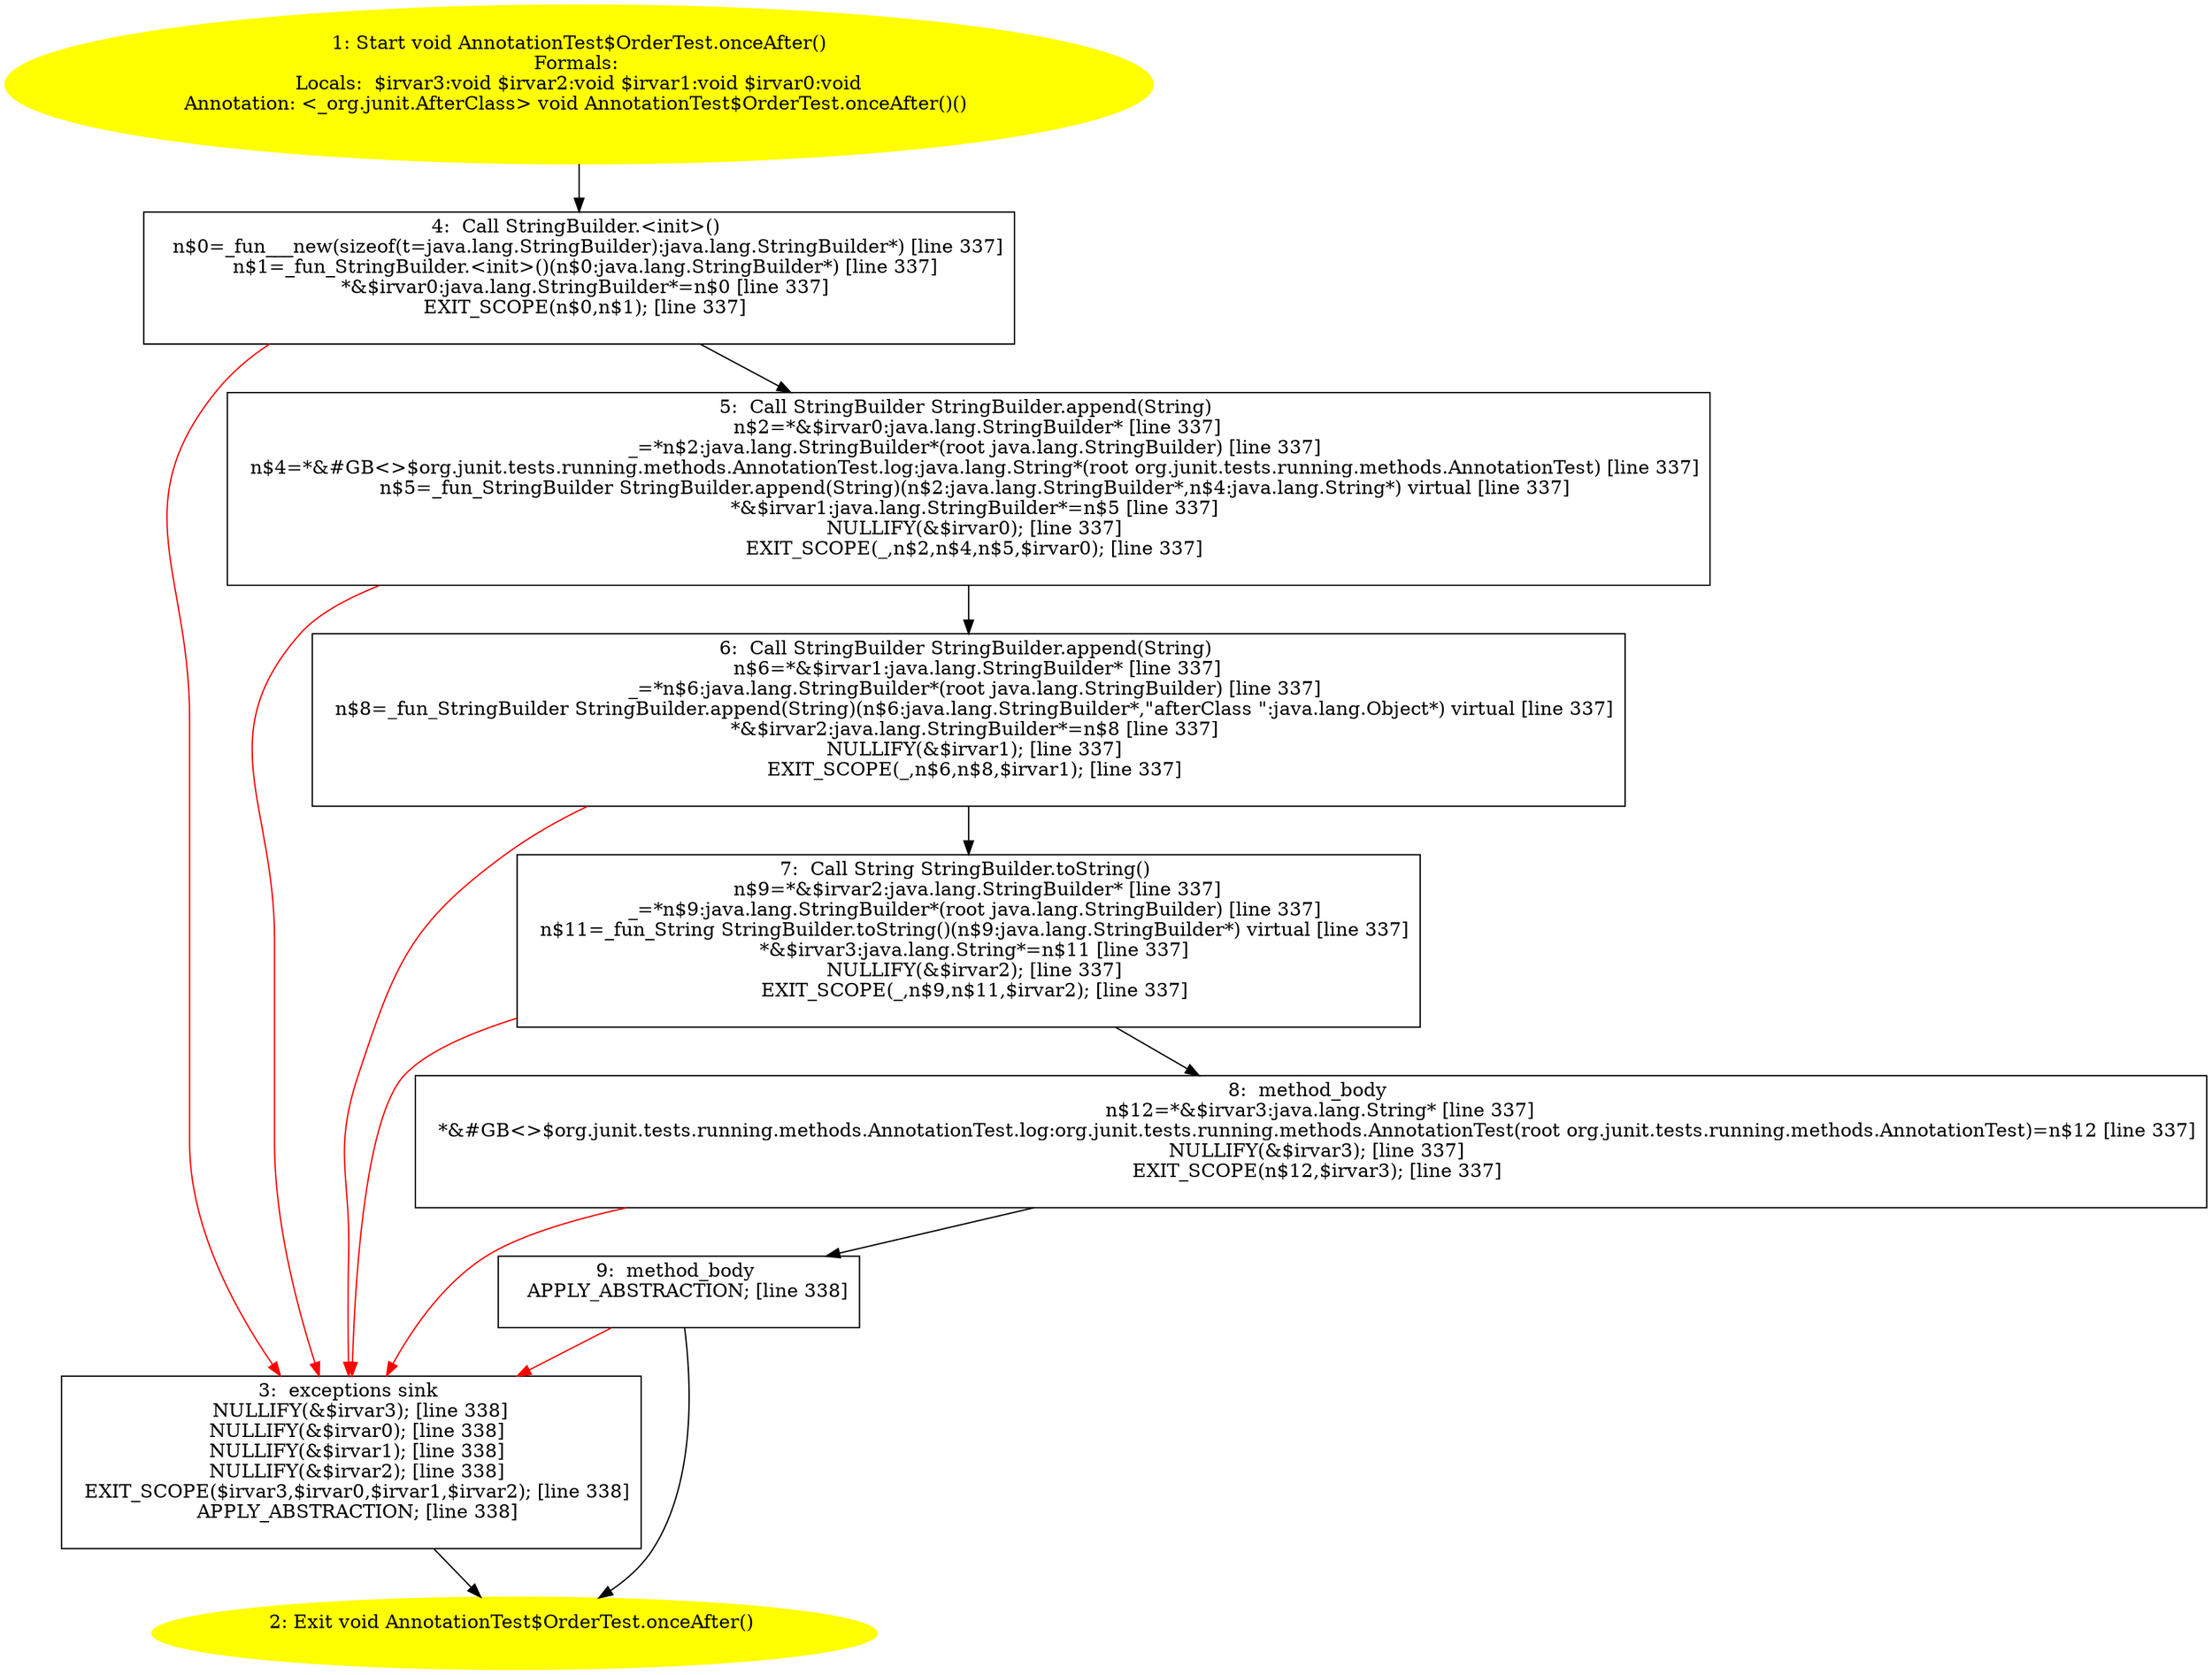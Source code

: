 /* @generated */
digraph cfg {
"org.junit.tests.running.methods.AnnotationTest$OrderTest.onceAfter():void.6a32dc6f09371e6672024a58e7473cd0_1" [label="1: Start void AnnotationTest$OrderTest.onceAfter()\nFormals: \nLocals:  $irvar3:void $irvar2:void $irvar1:void $irvar0:void\nAnnotation: <_org.junit.AfterClass> void AnnotationTest$OrderTest.onceAfter()() \n  " color=yellow style=filled]
	

	 "org.junit.tests.running.methods.AnnotationTest$OrderTest.onceAfter():void.6a32dc6f09371e6672024a58e7473cd0_1" -> "org.junit.tests.running.methods.AnnotationTest$OrderTest.onceAfter():void.6a32dc6f09371e6672024a58e7473cd0_4" ;
"org.junit.tests.running.methods.AnnotationTest$OrderTest.onceAfter():void.6a32dc6f09371e6672024a58e7473cd0_2" [label="2: Exit void AnnotationTest$OrderTest.onceAfter() \n  " color=yellow style=filled]
	

"org.junit.tests.running.methods.AnnotationTest$OrderTest.onceAfter():void.6a32dc6f09371e6672024a58e7473cd0_3" [label="3:  exceptions sink \n   NULLIFY(&$irvar3); [line 338]\n  NULLIFY(&$irvar0); [line 338]\n  NULLIFY(&$irvar1); [line 338]\n  NULLIFY(&$irvar2); [line 338]\n  EXIT_SCOPE($irvar3,$irvar0,$irvar1,$irvar2); [line 338]\n  APPLY_ABSTRACTION; [line 338]\n " shape="box"]
	

	 "org.junit.tests.running.methods.AnnotationTest$OrderTest.onceAfter():void.6a32dc6f09371e6672024a58e7473cd0_3" -> "org.junit.tests.running.methods.AnnotationTest$OrderTest.onceAfter():void.6a32dc6f09371e6672024a58e7473cd0_2" ;
"org.junit.tests.running.methods.AnnotationTest$OrderTest.onceAfter():void.6a32dc6f09371e6672024a58e7473cd0_4" [label="4:  Call StringBuilder.<init>() \n   n$0=_fun___new(sizeof(t=java.lang.StringBuilder):java.lang.StringBuilder*) [line 337]\n  n$1=_fun_StringBuilder.<init>()(n$0:java.lang.StringBuilder*) [line 337]\n  *&$irvar0:java.lang.StringBuilder*=n$0 [line 337]\n  EXIT_SCOPE(n$0,n$1); [line 337]\n " shape="box"]
	

	 "org.junit.tests.running.methods.AnnotationTest$OrderTest.onceAfter():void.6a32dc6f09371e6672024a58e7473cd0_4" -> "org.junit.tests.running.methods.AnnotationTest$OrderTest.onceAfter():void.6a32dc6f09371e6672024a58e7473cd0_5" ;
	 "org.junit.tests.running.methods.AnnotationTest$OrderTest.onceAfter():void.6a32dc6f09371e6672024a58e7473cd0_4" -> "org.junit.tests.running.methods.AnnotationTest$OrderTest.onceAfter():void.6a32dc6f09371e6672024a58e7473cd0_3" [color="red" ];
"org.junit.tests.running.methods.AnnotationTest$OrderTest.onceAfter():void.6a32dc6f09371e6672024a58e7473cd0_5" [label="5:  Call StringBuilder StringBuilder.append(String) \n   n$2=*&$irvar0:java.lang.StringBuilder* [line 337]\n  _=*n$2:java.lang.StringBuilder*(root java.lang.StringBuilder) [line 337]\n  n$4=*&#GB<>$org.junit.tests.running.methods.AnnotationTest.log:java.lang.String*(root org.junit.tests.running.methods.AnnotationTest) [line 337]\n  n$5=_fun_StringBuilder StringBuilder.append(String)(n$2:java.lang.StringBuilder*,n$4:java.lang.String*) virtual [line 337]\n  *&$irvar1:java.lang.StringBuilder*=n$5 [line 337]\n  NULLIFY(&$irvar0); [line 337]\n  EXIT_SCOPE(_,n$2,n$4,n$5,$irvar0); [line 337]\n " shape="box"]
	

	 "org.junit.tests.running.methods.AnnotationTest$OrderTest.onceAfter():void.6a32dc6f09371e6672024a58e7473cd0_5" -> "org.junit.tests.running.methods.AnnotationTest$OrderTest.onceAfter():void.6a32dc6f09371e6672024a58e7473cd0_6" ;
	 "org.junit.tests.running.methods.AnnotationTest$OrderTest.onceAfter():void.6a32dc6f09371e6672024a58e7473cd0_5" -> "org.junit.tests.running.methods.AnnotationTest$OrderTest.onceAfter():void.6a32dc6f09371e6672024a58e7473cd0_3" [color="red" ];
"org.junit.tests.running.methods.AnnotationTest$OrderTest.onceAfter():void.6a32dc6f09371e6672024a58e7473cd0_6" [label="6:  Call StringBuilder StringBuilder.append(String) \n   n$6=*&$irvar1:java.lang.StringBuilder* [line 337]\n  _=*n$6:java.lang.StringBuilder*(root java.lang.StringBuilder) [line 337]\n  n$8=_fun_StringBuilder StringBuilder.append(String)(n$6:java.lang.StringBuilder*,\"afterClass \":java.lang.Object*) virtual [line 337]\n  *&$irvar2:java.lang.StringBuilder*=n$8 [line 337]\n  NULLIFY(&$irvar1); [line 337]\n  EXIT_SCOPE(_,n$6,n$8,$irvar1); [line 337]\n " shape="box"]
	

	 "org.junit.tests.running.methods.AnnotationTest$OrderTest.onceAfter():void.6a32dc6f09371e6672024a58e7473cd0_6" -> "org.junit.tests.running.methods.AnnotationTest$OrderTest.onceAfter():void.6a32dc6f09371e6672024a58e7473cd0_7" ;
	 "org.junit.tests.running.methods.AnnotationTest$OrderTest.onceAfter():void.6a32dc6f09371e6672024a58e7473cd0_6" -> "org.junit.tests.running.methods.AnnotationTest$OrderTest.onceAfter():void.6a32dc6f09371e6672024a58e7473cd0_3" [color="red" ];
"org.junit.tests.running.methods.AnnotationTest$OrderTest.onceAfter():void.6a32dc6f09371e6672024a58e7473cd0_7" [label="7:  Call String StringBuilder.toString() \n   n$9=*&$irvar2:java.lang.StringBuilder* [line 337]\n  _=*n$9:java.lang.StringBuilder*(root java.lang.StringBuilder) [line 337]\n  n$11=_fun_String StringBuilder.toString()(n$9:java.lang.StringBuilder*) virtual [line 337]\n  *&$irvar3:java.lang.String*=n$11 [line 337]\n  NULLIFY(&$irvar2); [line 337]\n  EXIT_SCOPE(_,n$9,n$11,$irvar2); [line 337]\n " shape="box"]
	

	 "org.junit.tests.running.methods.AnnotationTest$OrderTest.onceAfter():void.6a32dc6f09371e6672024a58e7473cd0_7" -> "org.junit.tests.running.methods.AnnotationTest$OrderTest.onceAfter():void.6a32dc6f09371e6672024a58e7473cd0_8" ;
	 "org.junit.tests.running.methods.AnnotationTest$OrderTest.onceAfter():void.6a32dc6f09371e6672024a58e7473cd0_7" -> "org.junit.tests.running.methods.AnnotationTest$OrderTest.onceAfter():void.6a32dc6f09371e6672024a58e7473cd0_3" [color="red" ];
"org.junit.tests.running.methods.AnnotationTest$OrderTest.onceAfter():void.6a32dc6f09371e6672024a58e7473cd0_8" [label="8:  method_body \n   n$12=*&$irvar3:java.lang.String* [line 337]\n  *&#GB<>$org.junit.tests.running.methods.AnnotationTest.log:org.junit.tests.running.methods.AnnotationTest(root org.junit.tests.running.methods.AnnotationTest)=n$12 [line 337]\n  NULLIFY(&$irvar3); [line 337]\n  EXIT_SCOPE(n$12,$irvar3); [line 337]\n " shape="box"]
	

	 "org.junit.tests.running.methods.AnnotationTest$OrderTest.onceAfter():void.6a32dc6f09371e6672024a58e7473cd0_8" -> "org.junit.tests.running.methods.AnnotationTest$OrderTest.onceAfter():void.6a32dc6f09371e6672024a58e7473cd0_9" ;
	 "org.junit.tests.running.methods.AnnotationTest$OrderTest.onceAfter():void.6a32dc6f09371e6672024a58e7473cd0_8" -> "org.junit.tests.running.methods.AnnotationTest$OrderTest.onceAfter():void.6a32dc6f09371e6672024a58e7473cd0_3" [color="red" ];
"org.junit.tests.running.methods.AnnotationTest$OrderTest.onceAfter():void.6a32dc6f09371e6672024a58e7473cd0_9" [label="9:  method_body \n   APPLY_ABSTRACTION; [line 338]\n " shape="box"]
	

	 "org.junit.tests.running.methods.AnnotationTest$OrderTest.onceAfter():void.6a32dc6f09371e6672024a58e7473cd0_9" -> "org.junit.tests.running.methods.AnnotationTest$OrderTest.onceAfter():void.6a32dc6f09371e6672024a58e7473cd0_2" ;
	 "org.junit.tests.running.methods.AnnotationTest$OrderTest.onceAfter():void.6a32dc6f09371e6672024a58e7473cd0_9" -> "org.junit.tests.running.methods.AnnotationTest$OrderTest.onceAfter():void.6a32dc6f09371e6672024a58e7473cd0_3" [color="red" ];
}
